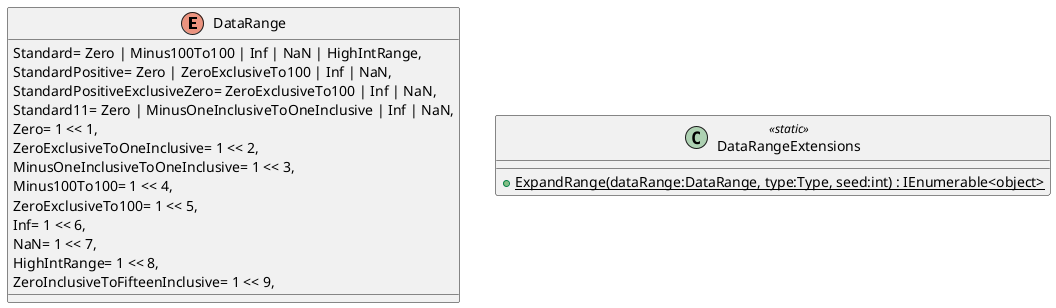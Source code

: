 @startuml
enum DataRange {
    Standard= Zero | Minus100To100 | Inf | NaN | HighIntRange,
    StandardPositive= Zero | ZeroExclusiveTo100 | Inf | NaN,
    StandardPositiveExclusiveZero= ZeroExclusiveTo100 | Inf | NaN,
    Standard11= Zero | MinusOneInclusiveToOneInclusive | Inf | NaN,
    Zero= 1 << 1,
    ZeroExclusiveToOneInclusive= 1 << 2,
    MinusOneInclusiveToOneInclusive= 1 << 3,
    Minus100To100= 1 << 4,
    ZeroExclusiveTo100= 1 << 5,
    Inf= 1 << 6,
    NaN= 1 << 7,
    HighIntRange= 1 << 8,
    ZeroInclusiveToFifteenInclusive= 1 << 9,
}
class DataRangeExtensions <<static>> {
    + {static} ExpandRange(dataRange:DataRange, type:Type, seed:int) : IEnumerable<object>
}
@enduml
